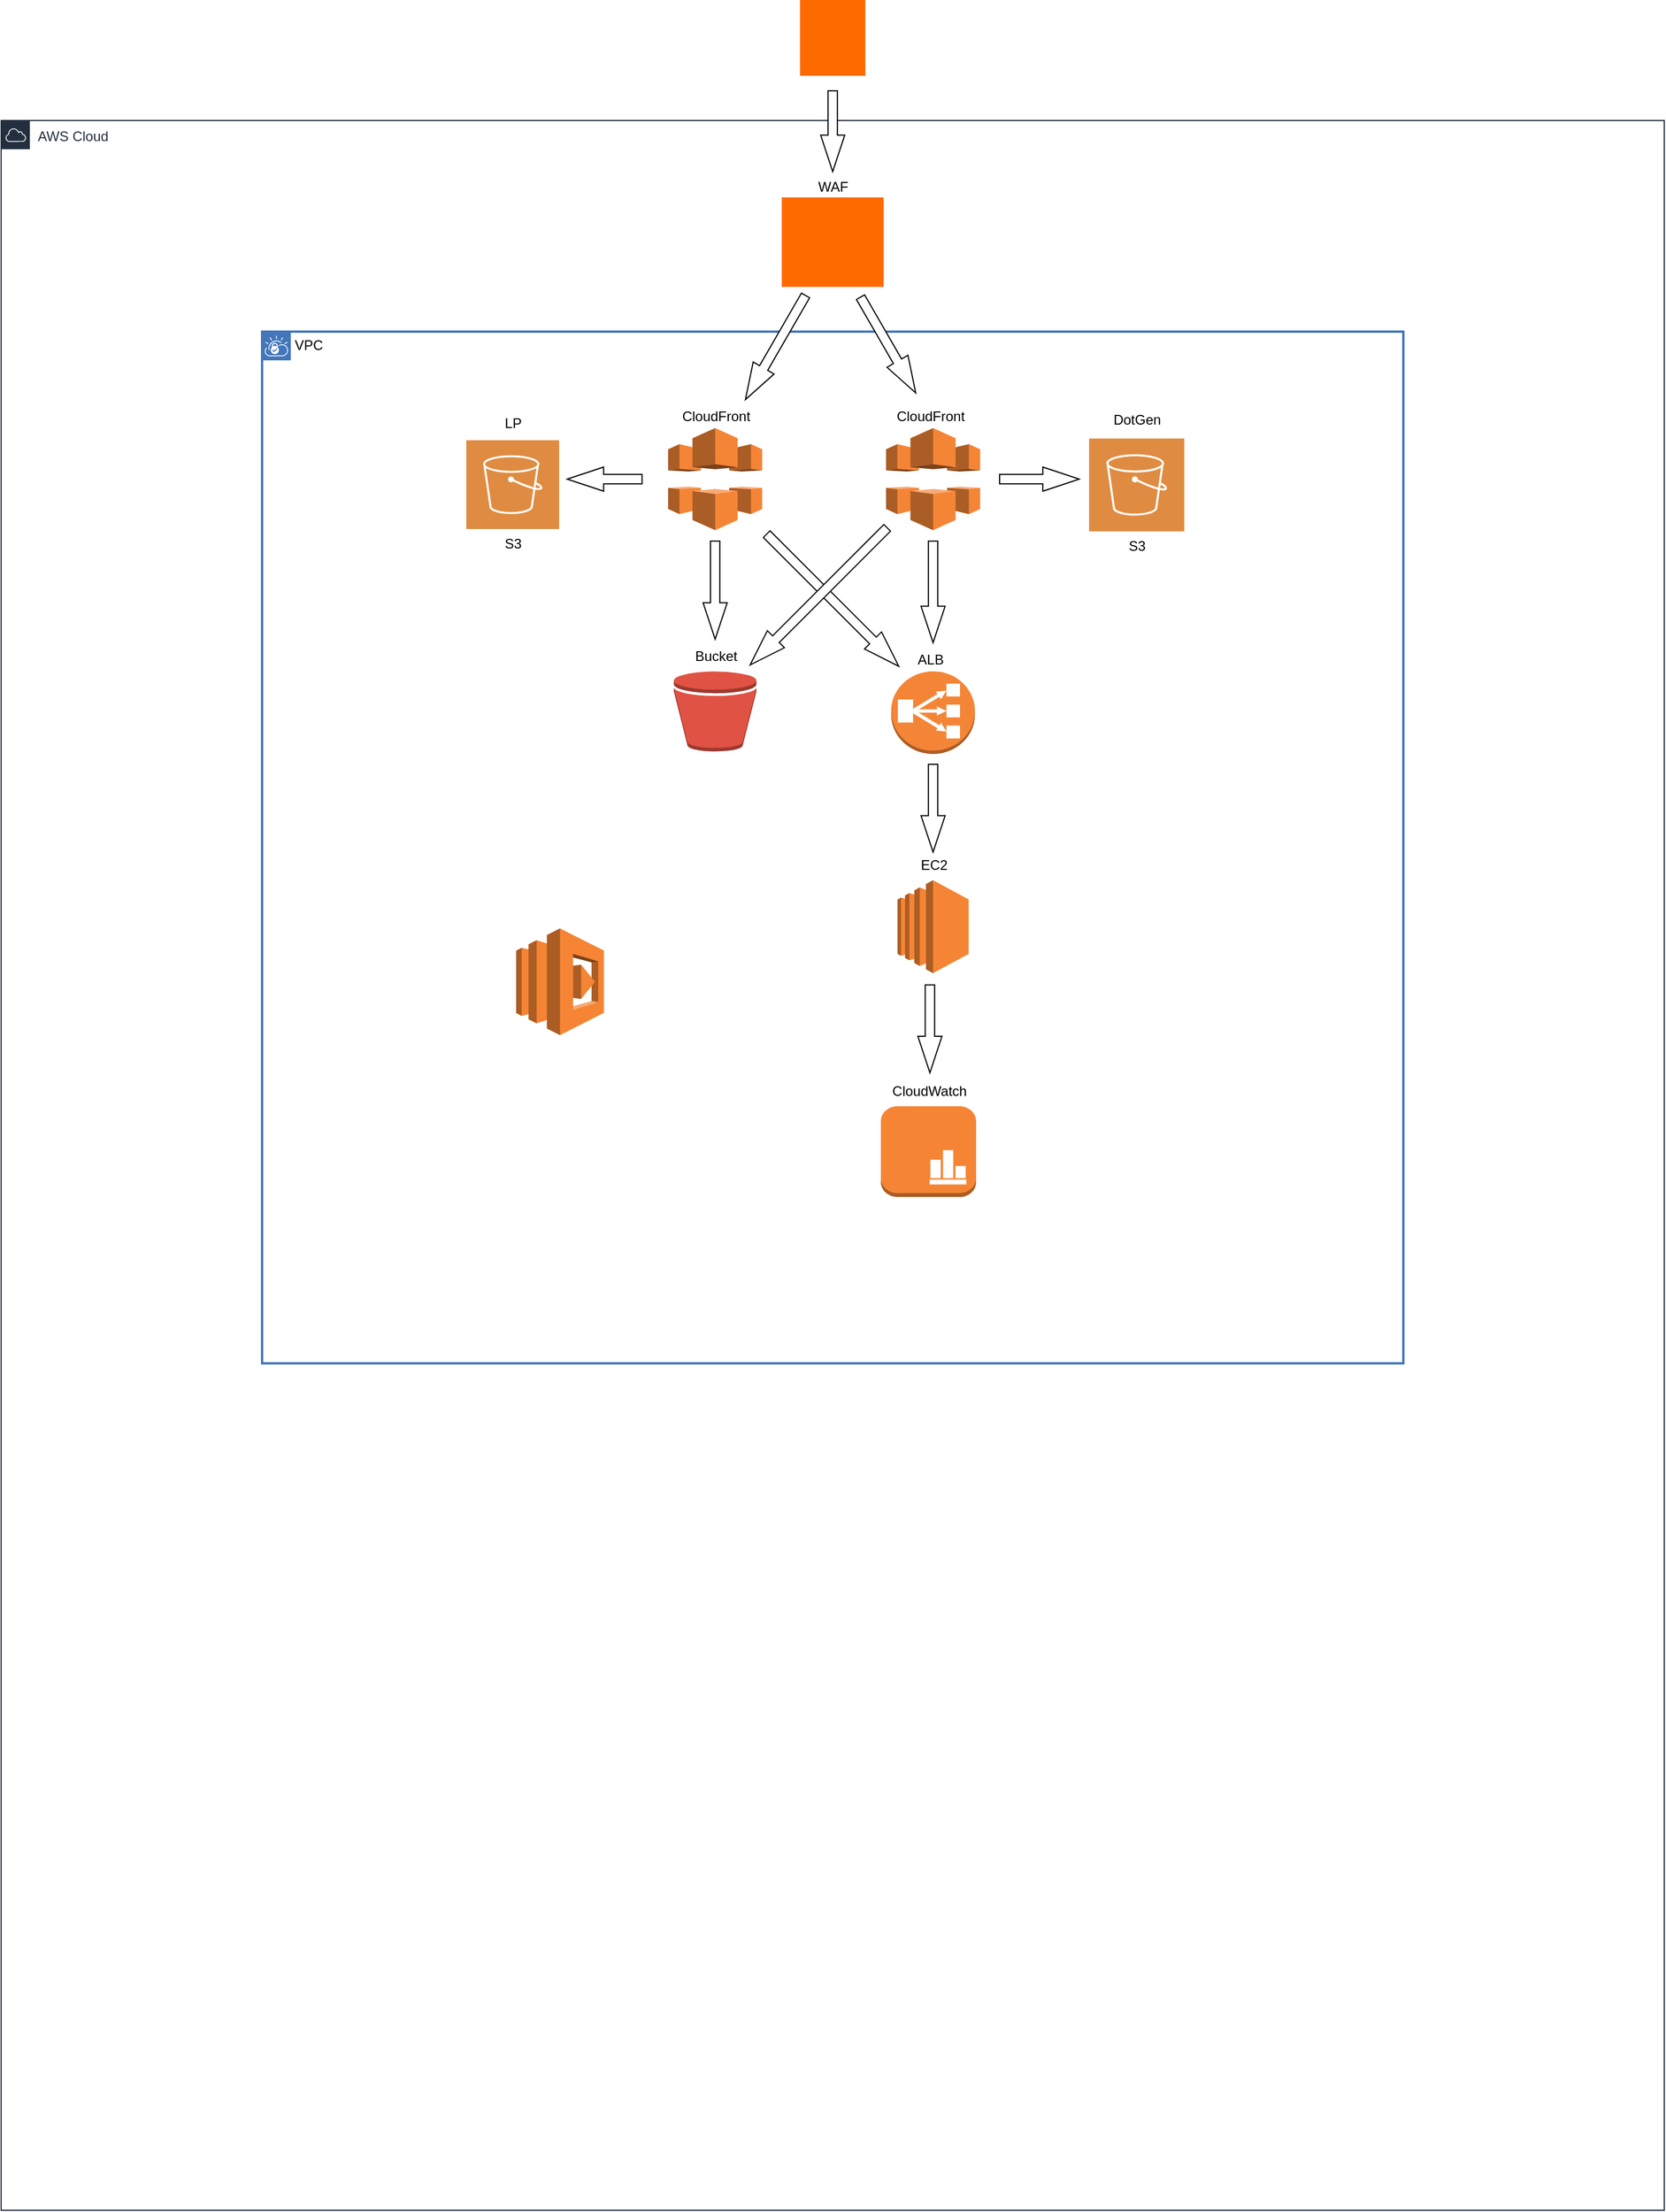 <mxfile version="26.1.0">
  <diagram name="Page-1" id="Q-akTz2TxdO1c06iq3hH">
    <mxGraphModel dx="2150" dy="1327" grid="0" gridSize="10" guides="1" tooltips="1" connect="1" arrows="1" fold="1" page="0" pageScale="1" pageWidth="1654" pageHeight="1169" background="none" math="0" shadow="0">
      <root>
        <mxCell id="0" />
        <mxCell id="1" parent="0" />
        <mxCell id="kdxTP70CBCHhWi5CyuVd-4" value="AWS Cloud" style="points=[[0,0],[0.25,0],[0.5,0],[0.75,0],[1,0],[1,0.25],[1,0.5],[1,0.75],[1,1],[0.75,1],[0.5,1],[0.25,1],[0,1],[0,0.75],[0,0.5],[0,0.25]];outlineConnect=0;gradientColor=none;html=1;whiteSpace=wrap;fontSize=12;fontStyle=0;container=1;pointerEvents=0;collapsible=0;recursiveResize=0;shape=mxgraph.aws4.group;grIcon=mxgraph.aws4.group_aws_cloud;strokeColor=#232F3E;fillColor=none;verticalAlign=top;align=left;spacingLeft=30;fontColor=#232F3E;dashed=0;" vertex="1" parent="1">
          <mxGeometry x="-297" y="-52" width="1450" height="1821" as="geometry" />
        </mxCell>
        <mxCell id="kdxTP70CBCHhWi5CyuVd-19" value="VPC" style="shape=mxgraph.ibm.box;prType=vpc;fontStyle=0;verticalAlign=top;align=left;spacingLeft=32;spacingTop=4;fillColor=none;rounded=0;whiteSpace=wrap;html=1;strokeColor=#4376BB;strokeWidth=2;dashed=0;container=1;spacing=-4;collapsible=0;expand=0;recursiveResize=0;" vertex="1" parent="kdxTP70CBCHhWi5CyuVd-4">
          <mxGeometry x="227.5" y="184" width="995" height="899" as="geometry" />
        </mxCell>
        <mxCell id="kdxTP70CBCHhWi5CyuVd-27" value="" style="html=1;shadow=0;dashed=0;align=center;verticalAlign=middle;shape=mxgraph.arrows2.arrow;dy=0.61;dx=31.76;notch=0;rotation=-180;" vertex="1" parent="kdxTP70CBCHhWi5CyuVd-19">
          <mxGeometry x="266.0" y="118" width="65.27" height="21" as="geometry" />
        </mxCell>
        <mxCell id="kdxTP70CBCHhWi5CyuVd-30" value="" style="html=1;shadow=0;dashed=0;align=center;verticalAlign=middle;shape=mxgraph.arrows2.arrow;dy=0.61;dx=31.76;notch=0;rotation=0;" vertex="1" parent="kdxTP70CBCHhWi5CyuVd-19">
          <mxGeometry x="643" y="118" width="69.44" height="21" as="geometry" />
        </mxCell>
        <mxCell id="kdxTP70CBCHhWi5CyuVd-32" value="" style="html=1;shadow=0;dashed=0;align=center;verticalAlign=middle;shape=mxgraph.arrows2.arrow;dy=0.61;dx=31.76;notch=0;rotation=45;" vertex="1" parent="kdxTP70CBCHhWi5CyuVd-19">
          <mxGeometry x="416.07" y="223.5" width="162.86" height="21" as="geometry" />
        </mxCell>
        <mxCell id="kdxTP70CBCHhWi5CyuVd-33" value="" style="html=1;shadow=0;dashed=0;align=center;verticalAlign=middle;shape=mxgraph.arrows2.arrow;dy=0.61;dx=31.76;notch=0;rotation=90;" vertex="1" parent="kdxTP70CBCHhWi5CyuVd-19">
          <mxGeometry x="540.75" y="216.25" width="88.5" height="21" as="geometry" />
        </mxCell>
        <mxCell id="kdxTP70CBCHhWi5CyuVd-34" value="" style="html=1;shadow=0;dashed=0;align=center;verticalAlign=middle;shape=mxgraph.arrows2.arrow;dy=0.61;dx=31.76;notch=0;rotation=-225;" vertex="1" parent="kdxTP70CBCHhWi5CyuVd-19">
          <mxGeometry x="400.76" y="220.17" width="169" height="21" as="geometry" />
        </mxCell>
        <mxCell id="kdxTP70CBCHhWi5CyuVd-35" value="" style="html=1;shadow=0;dashed=0;align=center;verticalAlign=middle;shape=mxgraph.arrows2.arrow;dy=0.61;dx=31.76;notch=0;rotation=90;" vertex="1" parent="kdxTP70CBCHhWi5CyuVd-19">
          <mxGeometry x="352.25" y="214.75" width="85.5" height="21" as="geometry" />
        </mxCell>
        <mxCell id="kdxTP70CBCHhWi5CyuVd-36" value="" style="html=1;shadow=0;dashed=0;align=center;verticalAlign=middle;shape=mxgraph.arrows2.arrow;dy=0.61;dx=31.76;notch=0;rotation=90;" vertex="1" parent="kdxTP70CBCHhWi5CyuVd-19">
          <mxGeometry x="546.75" y="404.75" width="76.5" height="21" as="geometry" />
        </mxCell>
        <mxCell id="kdxTP70CBCHhWi5CyuVd-23" value="" style="outlineConnect=0;dashed=0;verticalLabelPosition=bottom;verticalAlign=top;align=center;html=1;shape=mxgraph.aws3.lambda;fillColor=#F58534;gradientColor=none;" vertex="1" parent="kdxTP70CBCHhWi5CyuVd-19">
          <mxGeometry x="221.5" y="520" width="76.5" height="93" as="geometry" />
        </mxCell>
        <mxCell id="kdxTP70CBCHhWi5CyuVd-38" value="" style="html=1;shadow=0;dashed=0;align=center;verticalAlign=middle;shape=mxgraph.arrows2.arrow;dy=0.61;dx=31.76;notch=0;rotation=60;" vertex="1" parent="kdxTP70CBCHhWi5CyuVd-19">
          <mxGeometry x="497.66" y="1.14" width="96.27" height="21" as="geometry" />
        </mxCell>
        <mxCell id="kdxTP70CBCHhWi5CyuVd-37" value="" style="html=1;shadow=0;dashed=0;align=center;verticalAlign=middle;shape=mxgraph.arrows2.arrow;dy=0.61;dx=31.76;notch=0;rotation=120;" vertex="1" parent="kdxTP70CBCHhWi5CyuVd-19">
          <mxGeometry x="395.2" y="3.31" width="104.79" height="21" as="geometry" />
        </mxCell>
        <mxCell id="kdxTP70CBCHhWi5CyuVd-41" value="" style="html=1;shadow=0;dashed=0;align=center;verticalAlign=middle;shape=mxgraph.arrows2.arrow;dy=0.61;dx=31.76;notch=0;rotation=90;" vertex="1" parent="kdxTP70CBCHhWi5CyuVd-19">
          <mxGeometry x="544" y="597" width="76.5" height="21" as="geometry" />
        </mxCell>
        <mxCell id="kdxTP70CBCHhWi5CyuVd-43" value="" style="group" vertex="1" connectable="0" parent="kdxTP70CBCHhWi5CyuVd-19">
          <mxGeometry x="539.5" y="649" width="83" height="105" as="geometry" />
        </mxCell>
        <mxCell id="kdxTP70CBCHhWi5CyuVd-22" value="" style="outlineConnect=0;dashed=0;verticalLabelPosition=bottom;verticalAlign=top;align=center;html=1;shape=mxgraph.aws3.instance_with_cloudwatch;fillColor=#F58534;gradientColor=none;" vertex="1" parent="kdxTP70CBCHhWi5CyuVd-43">
          <mxGeometry y="26" width="83" height="79" as="geometry" />
        </mxCell>
        <mxCell id="kdxTP70CBCHhWi5CyuVd-42" value="CloudWatch" style="text;html=1;align=center;verticalAlign=middle;resizable=0;points=[];autosize=1;strokeColor=none;fillColor=none;" vertex="1" parent="kdxTP70CBCHhWi5CyuVd-43">
          <mxGeometry width="83" height="26" as="geometry" />
        </mxCell>
        <mxCell id="kdxTP70CBCHhWi5CyuVd-46" value="" style="group" vertex="1" connectable="0" parent="kdxTP70CBCHhWi5CyuVd-19">
          <mxGeometry x="554" y="452" width="62" height="107" as="geometry" />
        </mxCell>
        <mxCell id="kdxTP70CBCHhWi5CyuVd-14" value="" style="outlineConnect=0;dashed=0;verticalLabelPosition=bottom;verticalAlign=top;align=center;html=1;shape=mxgraph.aws3.ec2;fillColor=#F58534;gradientColor=none;" vertex="1" parent="kdxTP70CBCHhWi5CyuVd-46">
          <mxGeometry y="26" width="62" height="81" as="geometry" />
        </mxCell>
        <mxCell id="kdxTP70CBCHhWi5CyuVd-44" value="EC2" style="text;html=1;align=center;verticalAlign=middle;resizable=0;points=[];autosize=1;strokeColor=none;fillColor=none;" vertex="1" parent="kdxTP70CBCHhWi5CyuVd-46">
          <mxGeometry x="10.5" width="41" height="26" as="geometry" />
        </mxCell>
        <mxCell id="kdxTP70CBCHhWi5CyuVd-48" value="" style="group" vertex="1" connectable="0" parent="kdxTP70CBCHhWi5CyuVd-19">
          <mxGeometry x="548.5" y="273" width="73" height="95" as="geometry" />
        </mxCell>
        <mxCell id="kdxTP70CBCHhWi5CyuVd-5" value="" style="outlineConnect=0;dashed=0;verticalLabelPosition=bottom;verticalAlign=top;align=center;html=1;shape=mxgraph.aws3.classic_load_balancer;fillColor=#F58536;gradientColor=none;" vertex="1" parent="kdxTP70CBCHhWi5CyuVd-48">
          <mxGeometry y="23" width="73" height="72" as="geometry" />
        </mxCell>
        <mxCell id="kdxTP70CBCHhWi5CyuVd-47" value="ALB" style="text;html=1;align=center;verticalAlign=middle;resizable=0;points=[];autosize=1;strokeColor=none;fillColor=none;" vertex="1" parent="kdxTP70CBCHhWi5CyuVd-48">
          <mxGeometry x="13.25" width="41" height="26" as="geometry" />
        </mxCell>
        <mxCell id="kdxTP70CBCHhWi5CyuVd-50" value="" style="group" vertex="1" connectable="0" parent="kdxTP70CBCHhWi5CyuVd-19">
          <mxGeometry x="359" y="270" width="72" height="95.75" as="geometry" />
        </mxCell>
        <mxCell id="kdxTP70CBCHhWi5CyuVd-24" value="" style="outlineConnect=0;dashed=0;verticalLabelPosition=bottom;verticalAlign=top;align=center;html=1;shape=mxgraph.aws3.bucket;fillColor=#E05243;gradientColor=none;" vertex="1" parent="kdxTP70CBCHhWi5CyuVd-50">
          <mxGeometry y="26" width="72" height="69.75" as="geometry" />
        </mxCell>
        <mxCell id="kdxTP70CBCHhWi5CyuVd-49" value="Bucket" style="text;html=1;align=center;verticalAlign=middle;resizable=0;points=[];autosize=1;strokeColor=none;fillColor=none;" vertex="1" parent="kdxTP70CBCHhWi5CyuVd-50">
          <mxGeometry x="8.5" width="55" height="26" as="geometry" />
        </mxCell>
        <mxCell id="kdxTP70CBCHhWi5CyuVd-57" value="" style="group" vertex="1" connectable="0" parent="kdxTP70CBCHhWi5CyuVd-19">
          <mxGeometry x="178" y="56" width="81" height="142" as="geometry" />
        </mxCell>
        <mxCell id="kdxTP70CBCHhWi5CyuVd-20" value="" style="group" vertex="1" connectable="0" parent="kdxTP70CBCHhWi5CyuVd-57">
          <mxGeometry width="81" height="116" as="geometry" />
        </mxCell>
        <mxCell id="kdxTP70CBCHhWi5CyuVd-6" value="" style="sketch=0;pointerEvents=1;shadow=0;dashed=0;html=1;strokeColor=none;fillColor=#DF8C42;labelPosition=center;verticalLabelPosition=bottom;verticalAlign=top;align=center;outlineConnect=0;shape=mxgraph.veeam2.aws_s3;" vertex="1" parent="kdxTP70CBCHhWi5CyuVd-20">
          <mxGeometry y="38.667" width="81.0" height="77.333" as="geometry" />
        </mxCell>
        <mxCell id="kdxTP70CBCHhWi5CyuVd-7" value="LP" style="text;html=1;align=center;verticalAlign=middle;resizable=0;points=[];autosize=1;strokeColor=none;fillColor=none;" vertex="1" parent="kdxTP70CBCHhWi5CyuVd-20">
          <mxGeometry x="20.497" y="8.67" width="40" height="30" as="geometry" />
        </mxCell>
        <mxCell id="kdxTP70CBCHhWi5CyuVd-56" value="S3" style="text;html=1;align=center;verticalAlign=middle;resizable=0;points=[];autosize=1;strokeColor=none;fillColor=none;" vertex="1" parent="kdxTP70CBCHhWi5CyuVd-57">
          <mxGeometry x="24" y="116" width="33" height="26" as="geometry" />
        </mxCell>
        <mxCell id="kdxTP70CBCHhWi5CyuVd-60" value="" style="group" vertex="1" connectable="0" parent="kdxTP70CBCHhWi5CyuVd-19">
          <mxGeometry x="721" y="55" width="83" height="145" as="geometry" />
        </mxCell>
        <mxCell id="kdxTP70CBCHhWi5CyuVd-21" value="" style="group" vertex="1" connectable="0" parent="kdxTP70CBCHhWi5CyuVd-60">
          <mxGeometry width="83" height="119" as="geometry" />
        </mxCell>
        <mxCell id="kdxTP70CBCHhWi5CyuVd-12" value="" style="sketch=0;pointerEvents=1;shadow=0;dashed=0;html=1;strokeColor=none;fillColor=#DF8C42;labelPosition=center;verticalLabelPosition=bottom;verticalAlign=top;align=center;outlineConnect=0;shape=mxgraph.veeam2.aws_s3;" vertex="1" parent="kdxTP70CBCHhWi5CyuVd-21">
          <mxGeometry y="38.126" width="83" height="80.874" as="geometry" />
        </mxCell>
        <mxCell id="kdxTP70CBCHhWi5CyuVd-13" value="DotGen" style="text;html=1;align=center;verticalAlign=middle;resizable=0;points=[];autosize=1;strokeColor=none;fillColor=none;" vertex="1" parent="kdxTP70CBCHhWi5CyuVd-21">
          <mxGeometry x="12.004" y="9" width="59" height="26" as="geometry" />
        </mxCell>
        <mxCell id="kdxTP70CBCHhWi5CyuVd-59" value="S3" style="text;html=1;align=center;verticalAlign=middle;resizable=0;points=[];autosize=1;strokeColor=none;fillColor=none;" vertex="1" parent="kdxTP70CBCHhWi5CyuVd-60">
          <mxGeometry x="25" y="119" width="33" height="26" as="geometry" />
        </mxCell>
        <mxCell id="kdxTP70CBCHhWi5CyuVd-63" value="" style="group" vertex="1" connectable="0" parent="kdxTP70CBCHhWi5CyuVd-19">
          <mxGeometry x="543.75" y="61" width="82.25" height="112" as="geometry" />
        </mxCell>
        <mxCell id="kdxTP70CBCHhWi5CyuVd-2" value="" style="outlineConnect=0;dashed=0;verticalLabelPosition=bottom;verticalAlign=top;align=center;html=1;shape=mxgraph.aws3.cloudfront;fillColor=#F58536;gradientColor=none;" vertex="1" parent="kdxTP70CBCHhWi5CyuVd-63">
          <mxGeometry x="0.25" y="23" width="82" height="89" as="geometry" />
        </mxCell>
        <mxCell id="kdxTP70CBCHhWi5CyuVd-62" value="CloudFront" style="text;html=1;align=center;verticalAlign=middle;resizable=0;points=[];autosize=1;strokeColor=none;fillColor=none;" vertex="1" parent="kdxTP70CBCHhWi5CyuVd-63">
          <mxGeometry width="77" height="26" as="geometry" />
        </mxCell>
        <mxCell id="kdxTP70CBCHhWi5CyuVd-64" value="" style="group" vertex="1" connectable="0" parent="kdxTP70CBCHhWi5CyuVd-19">
          <mxGeometry x="354" y="61" width="82" height="112" as="geometry" />
        </mxCell>
        <mxCell id="kdxTP70CBCHhWi5CyuVd-29" value="" style="outlineConnect=0;dashed=0;verticalLabelPosition=bottom;verticalAlign=top;align=center;html=1;shape=mxgraph.aws3.cloudfront;fillColor=#F58536;gradientColor=none;" vertex="1" parent="kdxTP70CBCHhWi5CyuVd-64">
          <mxGeometry y="23" width="82" height="89" as="geometry" />
        </mxCell>
        <mxCell id="kdxTP70CBCHhWi5CyuVd-61" value="CloudFront" style="text;html=1;align=center;verticalAlign=middle;resizable=0;points=[];autosize=1;strokeColor=none;fillColor=none;" vertex="1" parent="kdxTP70CBCHhWi5CyuVd-64">
          <mxGeometry x="2.5" width="77" height="26" as="geometry" />
        </mxCell>
        <mxCell id="kdxTP70CBCHhWi5CyuVd-55" value="" style="group" vertex="1" connectable="0" parent="kdxTP70CBCHhWi5CyuVd-4">
          <mxGeometry x="680.58" y="45" width="88.84" height="100" as="geometry" />
        </mxCell>
        <mxCell id="kdxTP70CBCHhWi5CyuVd-10" value="" style="points=[];aspect=fixed;html=1;align=center;shadow=0;dashed=0;fillColor=#FF6A00;strokeColor=none;shape=mxgraph.alibaba_cloud.waf_web_application_firewall;" vertex="1" parent="kdxTP70CBCHhWi5CyuVd-55">
          <mxGeometry y="22" width="88.84" height="78" as="geometry" />
        </mxCell>
        <mxCell id="kdxTP70CBCHhWi5CyuVd-51" value="WAF" style="text;html=1;align=center;verticalAlign=middle;resizable=0;points=[];autosize=1;strokeColor=none;fillColor=none;" vertex="1" parent="kdxTP70CBCHhWi5CyuVd-55">
          <mxGeometry x="22.42" width="44" height="26" as="geometry" />
        </mxCell>
        <mxCell id="kdxTP70CBCHhWi5CyuVd-9" value="" style="points=[];aspect=fixed;html=1;align=center;shadow=0;dashed=0;fillColor=#FF6A00;strokeColor=none;shape=mxgraph.alibaba_cloud.user_feedback_02;" vertex="1" parent="1">
          <mxGeometry x="399.54" y="-157" width="56.91" height="66" as="geometry" />
        </mxCell>
        <mxCell id="kdxTP70CBCHhWi5CyuVd-40" value="" style="html=1;shadow=0;dashed=0;align=center;verticalAlign=middle;shape=mxgraph.arrows2.arrow;dy=0.61;dx=31.76;notch=0;rotation=90;" vertex="1" parent="1">
          <mxGeometry x="392.81" y="-53.17" width="70.36" height="21" as="geometry" />
        </mxCell>
      </root>
    </mxGraphModel>
  </diagram>
</mxfile>
